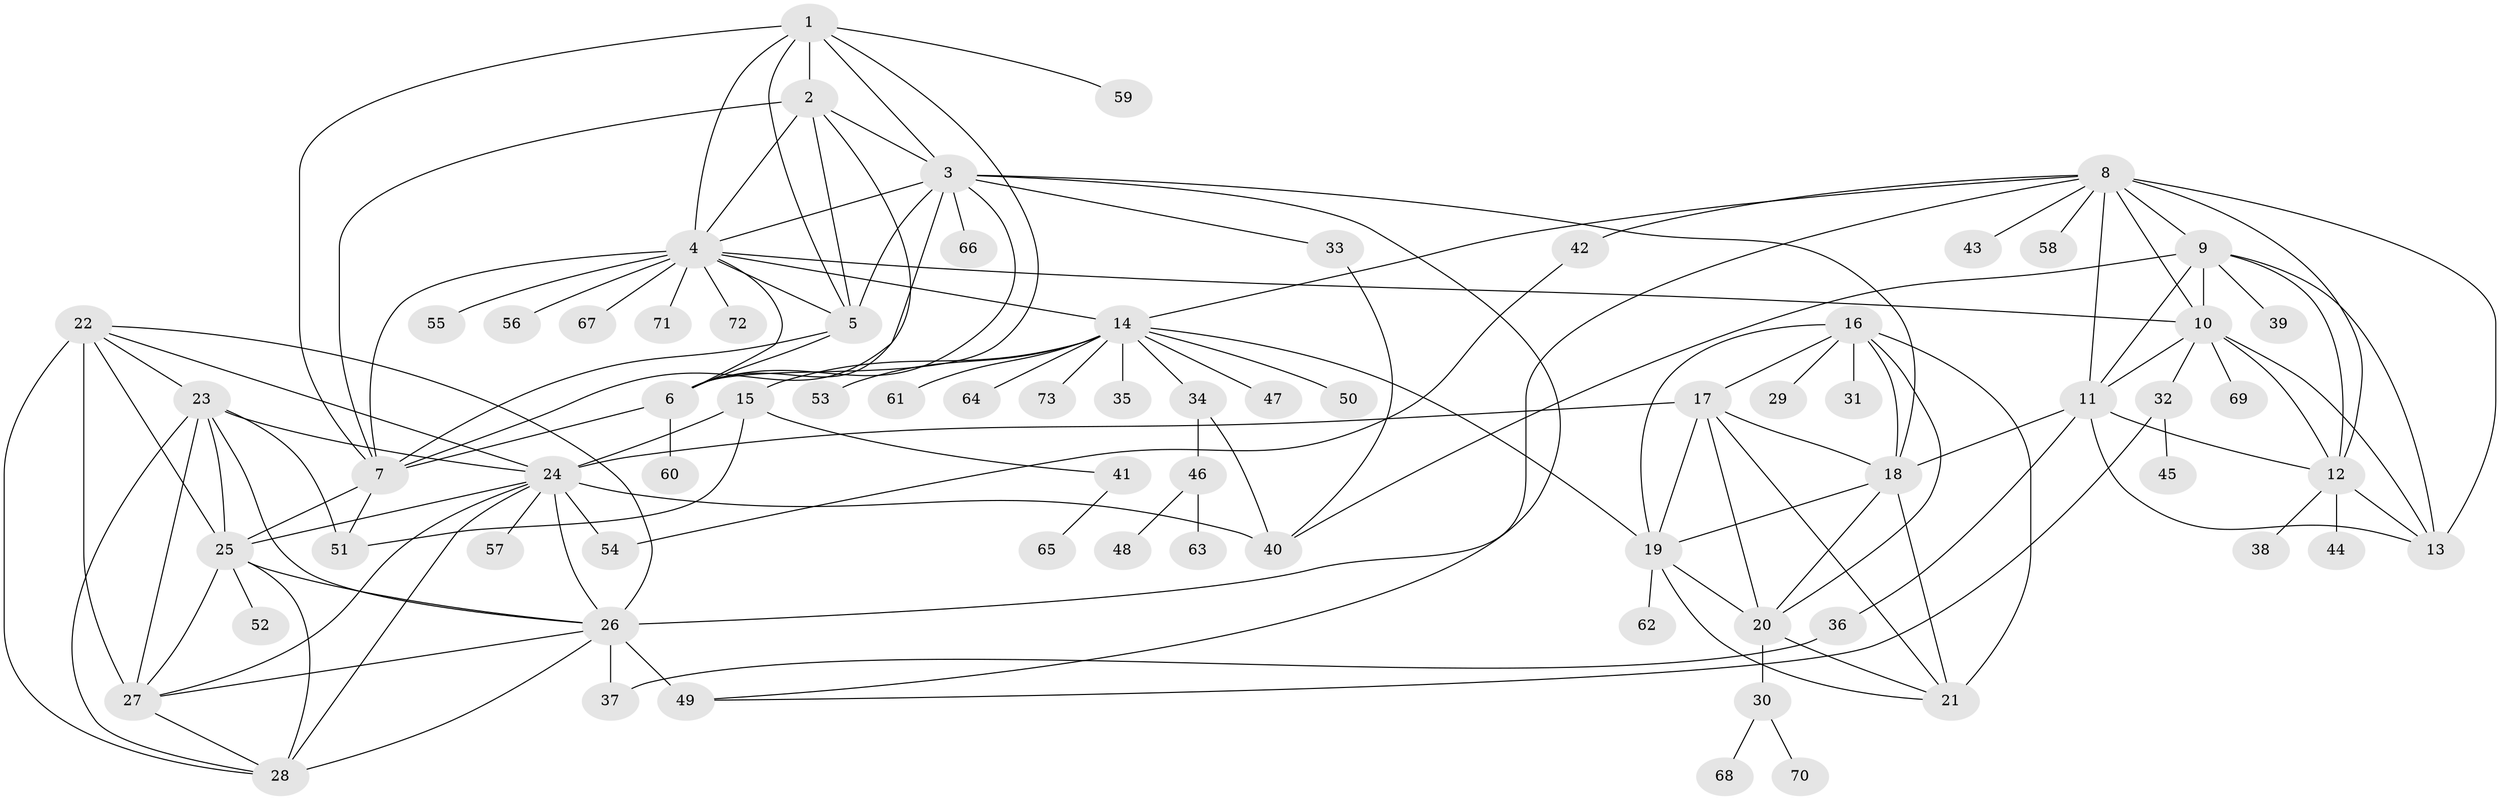 // original degree distribution, {8: 0.04794520547945205, 6: 0.0273972602739726, 11: 0.0273972602739726, 14: 0.0136986301369863, 7: 0.0273972602739726, 10: 0.0410958904109589, 12: 0.02054794520547945, 9: 0.03424657534246575, 1: 0.5821917808219178, 4: 0.0273972602739726, 3: 0.0273972602739726, 2: 0.1232876712328767}
// Generated by graph-tools (version 1.1) at 2025/37/03/09/25 02:37:24]
// undirected, 73 vertices, 137 edges
graph export_dot {
graph [start="1"]
  node [color=gray90,style=filled];
  1;
  2;
  3;
  4;
  5;
  6;
  7;
  8;
  9;
  10;
  11;
  12;
  13;
  14;
  15;
  16;
  17;
  18;
  19;
  20;
  21;
  22;
  23;
  24;
  25;
  26;
  27;
  28;
  29;
  30;
  31;
  32;
  33;
  34;
  35;
  36;
  37;
  38;
  39;
  40;
  41;
  42;
  43;
  44;
  45;
  46;
  47;
  48;
  49;
  50;
  51;
  52;
  53;
  54;
  55;
  56;
  57;
  58;
  59;
  60;
  61;
  62;
  63;
  64;
  65;
  66;
  67;
  68;
  69;
  70;
  71;
  72;
  73;
  1 -- 2 [weight=1.0];
  1 -- 3 [weight=1.0];
  1 -- 4 [weight=1.0];
  1 -- 5 [weight=1.0];
  1 -- 6 [weight=1.0];
  1 -- 7 [weight=1.0];
  1 -- 59 [weight=1.0];
  2 -- 3 [weight=1.0];
  2 -- 4 [weight=1.0];
  2 -- 5 [weight=1.0];
  2 -- 6 [weight=1.0];
  2 -- 7 [weight=2.0];
  3 -- 4 [weight=1.0];
  3 -- 5 [weight=1.0];
  3 -- 6 [weight=1.0];
  3 -- 7 [weight=1.0];
  3 -- 18 [weight=1.0];
  3 -- 33 [weight=1.0];
  3 -- 49 [weight=1.0];
  3 -- 66 [weight=1.0];
  4 -- 5 [weight=1.0];
  4 -- 6 [weight=1.0];
  4 -- 7 [weight=1.0];
  4 -- 10 [weight=1.0];
  4 -- 14 [weight=1.0];
  4 -- 55 [weight=1.0];
  4 -- 56 [weight=1.0];
  4 -- 67 [weight=1.0];
  4 -- 71 [weight=1.0];
  4 -- 72 [weight=1.0];
  5 -- 6 [weight=1.0];
  5 -- 7 [weight=1.0];
  6 -- 7 [weight=1.0];
  6 -- 60 [weight=1.0];
  7 -- 25 [weight=1.0];
  7 -- 51 [weight=1.0];
  8 -- 9 [weight=2.0];
  8 -- 10 [weight=1.0];
  8 -- 11 [weight=1.0];
  8 -- 12 [weight=1.0];
  8 -- 13 [weight=1.0];
  8 -- 14 [weight=1.0];
  8 -- 26 [weight=1.0];
  8 -- 42 [weight=1.0];
  8 -- 43 [weight=1.0];
  8 -- 58 [weight=1.0];
  9 -- 10 [weight=2.0];
  9 -- 11 [weight=2.0];
  9 -- 12 [weight=2.0];
  9 -- 13 [weight=2.0];
  9 -- 39 [weight=1.0];
  9 -- 40 [weight=1.0];
  10 -- 11 [weight=1.0];
  10 -- 12 [weight=1.0];
  10 -- 13 [weight=1.0];
  10 -- 32 [weight=1.0];
  10 -- 69 [weight=2.0];
  11 -- 12 [weight=1.0];
  11 -- 13 [weight=1.0];
  11 -- 18 [weight=1.0];
  11 -- 36 [weight=1.0];
  12 -- 13 [weight=1.0];
  12 -- 38 [weight=1.0];
  12 -- 44 [weight=4.0];
  14 -- 15 [weight=6.0];
  14 -- 19 [weight=1.0];
  14 -- 34 [weight=1.0];
  14 -- 35 [weight=3.0];
  14 -- 47 [weight=1.0];
  14 -- 50 [weight=1.0];
  14 -- 53 [weight=1.0];
  14 -- 61 [weight=1.0];
  14 -- 64 [weight=1.0];
  14 -- 73 [weight=1.0];
  15 -- 24 [weight=1.0];
  15 -- 41 [weight=1.0];
  15 -- 51 [weight=1.0];
  16 -- 17 [weight=2.0];
  16 -- 18 [weight=2.0];
  16 -- 19 [weight=2.0];
  16 -- 20 [weight=2.0];
  16 -- 21 [weight=3.0];
  16 -- 29 [weight=4.0];
  16 -- 31 [weight=4.0];
  17 -- 18 [weight=1.0];
  17 -- 19 [weight=1.0];
  17 -- 20 [weight=1.0];
  17 -- 21 [weight=1.0];
  17 -- 24 [weight=1.0];
  18 -- 19 [weight=1.0];
  18 -- 20 [weight=1.0];
  18 -- 21 [weight=1.0];
  19 -- 20 [weight=1.0];
  19 -- 21 [weight=1.0];
  19 -- 62 [weight=1.0];
  20 -- 21 [weight=1.0];
  20 -- 30 [weight=1.0];
  22 -- 23 [weight=1.0];
  22 -- 24 [weight=1.0];
  22 -- 25 [weight=1.0];
  22 -- 26 [weight=1.0];
  22 -- 27 [weight=5.0];
  22 -- 28 [weight=1.0];
  23 -- 24 [weight=1.0];
  23 -- 25 [weight=1.0];
  23 -- 26 [weight=1.0];
  23 -- 27 [weight=1.0];
  23 -- 28 [weight=1.0];
  23 -- 51 [weight=4.0];
  24 -- 25 [weight=1.0];
  24 -- 26 [weight=1.0];
  24 -- 27 [weight=1.0];
  24 -- 28 [weight=1.0];
  24 -- 40 [weight=3.0];
  24 -- 54 [weight=1.0];
  24 -- 57 [weight=1.0];
  25 -- 26 [weight=1.0];
  25 -- 27 [weight=1.0];
  25 -- 28 [weight=1.0];
  25 -- 52 [weight=1.0];
  26 -- 27 [weight=1.0];
  26 -- 28 [weight=1.0];
  26 -- 37 [weight=1.0];
  26 -- 49 [weight=3.0];
  27 -- 28 [weight=1.0];
  30 -- 68 [weight=1.0];
  30 -- 70 [weight=1.0];
  32 -- 45 [weight=1.0];
  32 -- 49 [weight=1.0];
  33 -- 40 [weight=1.0];
  34 -- 40 [weight=1.0];
  34 -- 46 [weight=1.0];
  36 -- 37 [weight=1.0];
  41 -- 65 [weight=1.0];
  42 -- 54 [weight=1.0];
  46 -- 48 [weight=1.0];
  46 -- 63 [weight=1.0];
}
